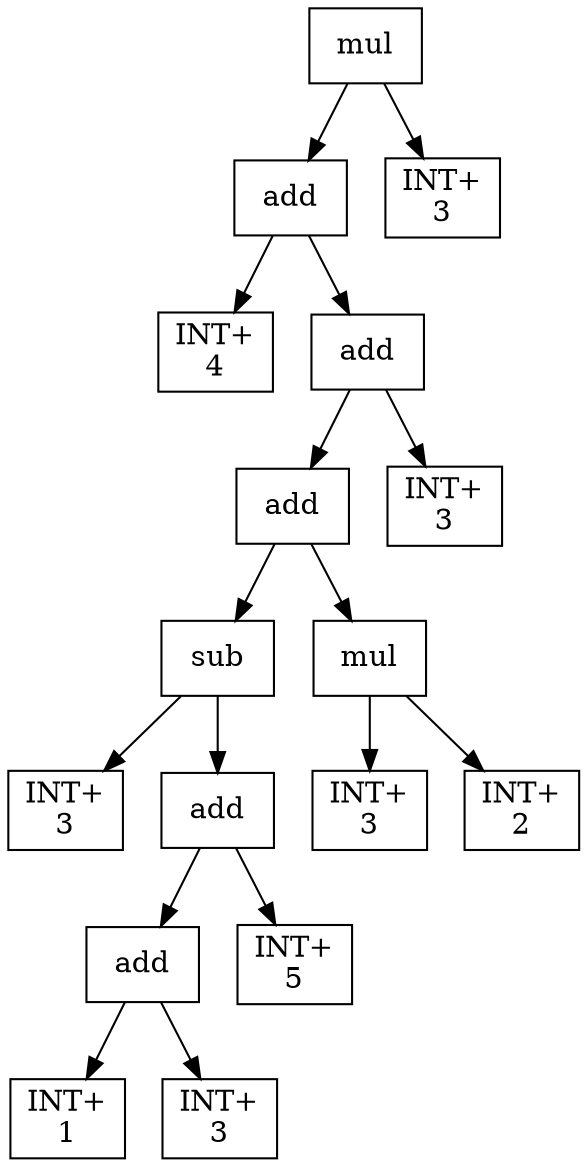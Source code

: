 digraph expr {
  node [shape=box];
  n1 [label="mul"];
  n2 [label="add"];
  n3 [label="INT+\n4"];
  n4 [label="add"];
  n5 [label="add"];
  n6 [label="sub"];
  n7 [label="INT+\n3"];
  n8 [label="add"];
  n9 [label="add"];
  n10 [label="INT+\n1"];
  n11 [label="INT+\n3"];
  n9 -> n10;
  n9 -> n11;
  n12 [label="INT+\n5"];
  n8 -> n9;
  n8 -> n12;
  n6 -> n7;
  n6 -> n8;
  n13 [label="mul"];
  n14 [label="INT+\n3"];
  n15 [label="INT+\n2"];
  n13 -> n14;
  n13 -> n15;
  n5 -> n6;
  n5 -> n13;
  n16 [label="INT+\n3"];
  n4 -> n5;
  n4 -> n16;
  n2 -> n3;
  n2 -> n4;
  n17 [label="INT+\n3"];
  n1 -> n2;
  n1 -> n17;
}